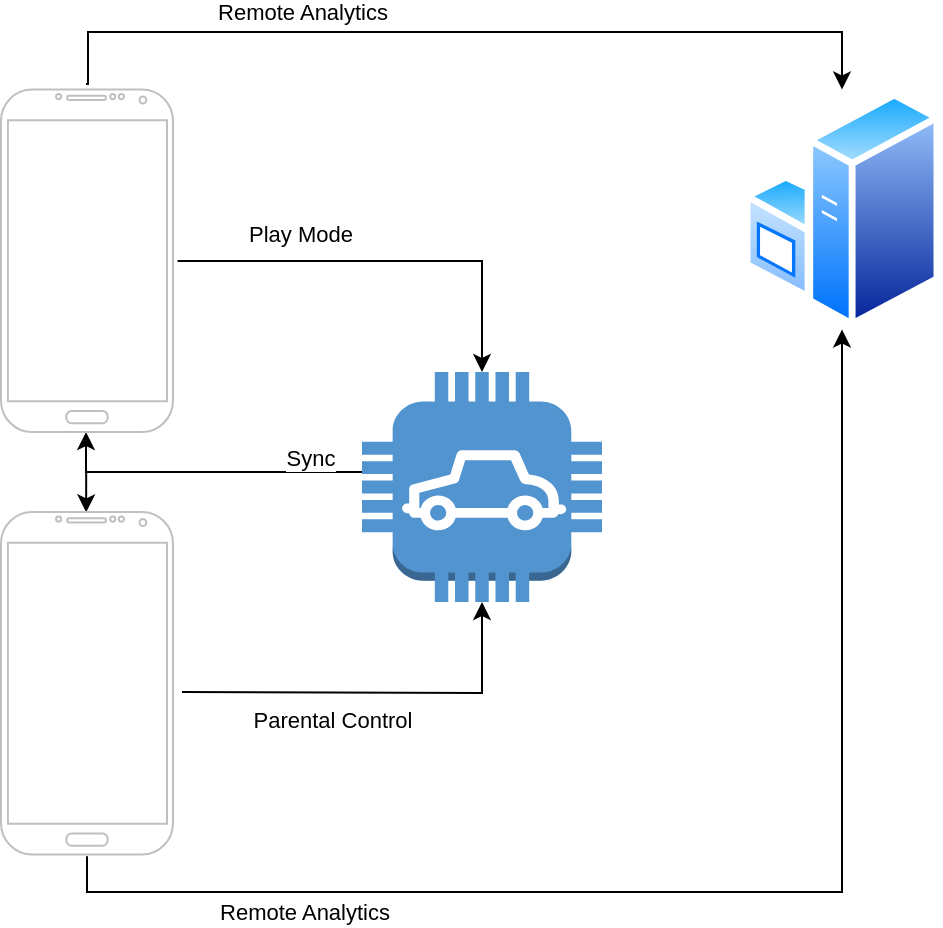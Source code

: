 <mxfile version="20.6.0" type="device" pages="2"><diagram id="yHt8PFi-sYzg6A_AA1Ni" name="Page-1"><mxGraphModel dx="575" dy="543" grid="1" gridSize="10" guides="1" tooltips="1" connect="1" arrows="1" fold="1" page="1" pageScale="1" pageWidth="827" pageHeight="1169" math="0" shadow="0"><root><mxCell id="0"/><mxCell id="1" parent="0"/><mxCell id="nUH-AXoQC-BI1VyH41UU-11" style="edgeStyle=orthogonalEdgeStyle;rounded=0;orthogonalLoop=1;jettySize=auto;html=1;exitX=1.027;exitY=0.501;exitDx=0;exitDy=0;exitPerimeter=0;" edge="1" parent="1" source="nUH-AXoQC-BI1VyH41UU-6" target="nUH-AXoQC-BI1VyH41UU-4"><mxGeometry relative="1" as="geometry"><Array as="points"><mxPoint x="370" y="315"/></Array></mxGeometry></mxCell><mxCell id="nUH-AXoQC-BI1VyH41UU-14" value="Play Mode" style="edgeLabel;html=1;align=center;verticalAlign=middle;resizable=0;points=[];" vertex="1" connectable="0" parent="nUH-AXoQC-BI1VyH41UU-11"><mxGeometry x="-0.365" y="2" relative="1" as="geometry"><mxPoint x="-5" y="-12" as="offset"/></mxGeometry></mxCell><mxCell id="nUH-AXoQC-BI1VyH41UU-3" value="" style="shape=image;html=1;verticalAlign=top;verticalLabelPosition=bottom;labelBackgroundColor=#ffffff;imageAspect=0;aspect=fixed;image=https://cdn2.iconfinder.com/data/icons/bitsies/128/Joypad-128.png" vertex="1" parent="1"><mxGeometry x="140" y="281.88" width="65" height="65" as="geometry"/></mxCell><mxCell id="nUH-AXoQC-BI1VyH41UU-13" style="edgeStyle=orthogonalEdgeStyle;rounded=0;orthogonalLoop=1;jettySize=auto;html=1;exitX=0.494;exitY=-0.016;exitDx=0;exitDy=0;exitPerimeter=0;" edge="1" parent="1" source="nUH-AXoQC-BI1VyH41UU-6" target="nUH-AXoQC-BI1VyH41UU-5"><mxGeometry relative="1" as="geometry"><Array as="points"><mxPoint x="173" y="226"/><mxPoint x="173" y="200"/><mxPoint x="550" y="200"/></Array></mxGeometry></mxCell><mxCell id="nUH-AXoQC-BI1VyH41UU-16" value="Remote Analytics" style="edgeLabel;html=1;align=center;verticalAlign=middle;resizable=0;points=[];" vertex="1" connectable="0" parent="nUH-AXoQC-BI1VyH41UU-13"><mxGeometry x="-0.457" y="-2" relative="1" as="geometry"><mxPoint x="16" y="-12" as="offset"/></mxGeometry></mxCell><mxCell id="nUH-AXoQC-BI1VyH41UU-17" style="edgeStyle=orthogonalEdgeStyle;rounded=0;orthogonalLoop=1;jettySize=auto;html=1;" edge="1" parent="1" source="nUH-AXoQC-BI1VyH41UU-4"><mxGeometry relative="1" as="geometry"><mxPoint x="172" y="400" as="targetPoint"/><Array as="points"><mxPoint x="172" y="420"/></Array></mxGeometry></mxCell><mxCell id="nUH-AXoQC-BI1VyH41UU-18" style="edgeStyle=orthogonalEdgeStyle;rounded=0;orthogonalLoop=1;jettySize=auto;html=1;entryX=0.495;entryY=0.001;entryDx=0;entryDy=0;entryPerimeter=0;" edge="1" parent="1" source="nUH-AXoQC-BI1VyH41UU-4" target="nUH-AXoQC-BI1VyH41UU-7"><mxGeometry relative="1" as="geometry"><Array as="points"><mxPoint x="172" y="420"/></Array></mxGeometry></mxCell><mxCell id="nUH-AXoQC-BI1VyH41UU-19" value="Sync" style="edgeLabel;html=1;align=center;verticalAlign=middle;resizable=0;points=[];" vertex="1" connectable="0" parent="nUH-AXoQC-BI1VyH41UU-18"><mxGeometry x="-0.448" y="-1" relative="1" as="geometry"><mxPoint x="17" y="-6" as="offset"/></mxGeometry></mxCell><mxCell id="nUH-AXoQC-BI1VyH41UU-4" value="" style="outlineConnect=0;dashed=0;verticalLabelPosition=bottom;verticalAlign=top;align=center;html=1;shape=mxgraph.aws3.car;fillColor=#5294CF;gradientColor=none;" vertex="1" parent="1"><mxGeometry x="310" y="370" width="120" height="115" as="geometry"/></mxCell><mxCell id="nUH-AXoQC-BI1VyH41UU-5" value="" style="aspect=fixed;perimeter=ellipsePerimeter;html=1;align=center;shadow=0;dashed=0;spacingTop=3;image;image=img/lib/active_directory/windows_server.svg;" vertex="1" parent="1"><mxGeometry x="500.8" y="228.75" width="98.4" height="120" as="geometry"/></mxCell><mxCell id="nUH-AXoQC-BI1VyH41UU-6" value="" style="verticalLabelPosition=bottom;verticalAlign=top;html=1;shadow=0;dashed=0;strokeWidth=1;shape=mxgraph.android.phone2;strokeColor=#c0c0c0;" vertex="1" parent="1"><mxGeometry x="129.5" y="228.75" width="86" height="171.25" as="geometry"/></mxCell><mxCell id="nUH-AXoQC-BI1VyH41UU-7" value="" style="verticalLabelPosition=bottom;verticalAlign=top;html=1;shadow=0;dashed=0;strokeWidth=1;shape=mxgraph.android.phone2;strokeColor=#c0c0c0;" vertex="1" parent="1"><mxGeometry x="129.5" y="440" width="86" height="171.25" as="geometry"/></mxCell><mxCell id="nUH-AXoQC-BI1VyH41UU-12" style="edgeStyle=orthogonalEdgeStyle;rounded=0;orthogonalLoop=1;jettySize=auto;html=1;" edge="1" parent="1" target="nUH-AXoQC-BI1VyH41UU-4"><mxGeometry relative="1" as="geometry"><mxPoint x="220" y="530" as="sourcePoint"/></mxGeometry></mxCell><mxCell id="nUH-AXoQC-BI1VyH41UU-15" value="Parental Control" style="edgeLabel;html=1;align=center;verticalAlign=middle;resizable=0;points=[];" vertex="1" connectable="0" parent="nUH-AXoQC-BI1VyH41UU-12"><mxGeometry x="-0.24" relative="1" as="geometry"><mxPoint y="14" as="offset"/></mxGeometry></mxCell><mxCell id="nUH-AXoQC-BI1VyH41UU-20" style="edgeStyle=orthogonalEdgeStyle;rounded=0;orthogonalLoop=1;jettySize=auto;html=1;exitX=0.5;exitY=1.005;exitDx=0;exitDy=0;exitPerimeter=0;" edge="1" parent="1" source="nUH-AXoQC-BI1VyH41UU-7" target="nUH-AXoQC-BI1VyH41UU-5"><mxGeometry relative="1" as="geometry"><Array as="points"><mxPoint x="173" y="630"/><mxPoint x="550" y="630"/></Array></mxGeometry></mxCell><mxCell id="nUH-AXoQC-BI1VyH41UU-21" value="Remote Analytics" style="edgeLabel;html=1;align=center;verticalAlign=middle;resizable=0;points=[];" vertex="1" connectable="0" parent="nUH-AXoQC-BI1VyH41UU-20"><mxGeometry x="-0.756" y="-2" relative="1" as="geometry"><mxPoint x="44" y="8" as="offset"/></mxGeometry></mxCell><mxCell id="nUH-AXoQC-BI1VyH41UU-10" value="" style="shape=image;html=1;verticalAlign=top;verticalLabelPosition=bottom;labelBackgroundColor=#ffffff;imageAspect=0;aspect=fixed;image=https://cdn4.iconfinder.com/data/icons/lgbt-illustrations/112/93-_couple-gay-hold-hands-3-128.png" vertex="1" parent="1"><mxGeometry x="143.5" y="496.63" width="58" height="58" as="geometry"/></mxCell></root></mxGraphModel></diagram><diagram id="hOalle7ziz3Jq1IkLjaq" name="Page-2"><mxGraphModel dx="834" dy="788" grid="1" gridSize="10" guides="1" tooltips="1" connect="1" arrows="1" fold="1" page="1" pageScale="1" pageWidth="827" pageHeight="1169" math="0" shadow="0"><root><mxCell id="0"/><mxCell id="1" parent="0"/><mxCell id="hto33Q0l5cQ_7JjjJ8RT-1" value="&lt;span style=&quot;text-align: start;&quot; id=&quot;docs-internal-guid-8570acfc-7fff-1a27-811b-bf61a4fa9c91&quot;&gt;&lt;span style=&quot;font-size: 11pt; font-family: Avenir, sans-serif; font-variant-ligatures: normal; font-variant-numeric: normal; font-variant-alternates: normal; font-variant-east-asian: normal; font-variant-position: normal; vertical-align: baseline;&quot;&gt;control the &lt;/span&gt;&lt;span style=&quot;font-size: 11pt; font-family: Avenir, sans-serif; font-variant-ligatures: normal; font-variant-numeric: normal; font-variant-alternates: normal; font-variant-east-asian: normal; font-variant-position: normal; vertical-align: baseline;&quot;&gt;movement&lt;/span&gt;&lt;span style=&quot;font-size: 11pt; font-family: Avenir, sans-serif; font-variant-ligatures: normal; font-variant-numeric: normal; font-variant-alternates: normal; font-variant-east-asian: normal; font-variant-position: normal; vertical-align: baseline;&quot;&gt; of the race car&lt;/span&gt;&lt;/span&gt;" style="ellipse;whiteSpace=wrap;html=1;" vertex="1" parent="1"><mxGeometry x="190" y="160" width="120" height="80" as="geometry"/></mxCell><mxCell id="hto33Q0l5cQ_7JjjJ8RT-2" value="&lt;span style=&quot;text-align: start;&quot; id=&quot;docs-internal-guid-0f9b0ddf-7fff-7ef0-17e2-59f7feef2cee&quot;&gt;&lt;span style=&quot;font-size: 11pt; font-family: Avenir, sans-serif; font-variant-ligatures: normal; font-variant-numeric: normal; font-variant-alternates: normal; font-variant-east-asian: normal; font-variant-position: normal; vertical-align: baseline;&quot;&gt;control the &lt;/span&gt;&lt;span style=&quot;font-size: 11pt; font-family: Avenir, sans-serif; font-variant-ligatures: normal; font-variant-numeric: normal; font-variant-alternates: normal; font-variant-east-asian: normal; font-variant-position: normal; vertical-align: baseline;&quot;&gt;speed&lt;/span&gt;&lt;span style=&quot;font-size: 11pt; font-family: Avenir, sans-serif; font-variant-ligatures: normal; font-variant-numeric: normal; font-variant-alternates: normal; font-variant-east-asian: normal; font-variant-position: normal; vertical-align: baseline;&quot;&gt; of the race car&lt;/span&gt;&lt;/span&gt;" style="ellipse;whiteSpace=wrap;html=1;" vertex="1" parent="1"><mxGeometry x="190" y="280" width="120" height="80" as="geometry"/></mxCell><mxCell id="hto33Q0l5cQ_7JjjJ8RT-3" value="&lt;span style=&quot;text-align: start;&quot; id=&quot;docs-internal-guid-fc8597a5-7fff-dffd-9728-6b35a99f94af&quot;&gt;&lt;span style=&quot;font-size: 11pt; font-family: Avenir, sans-serif; font-variant-ligatures: normal; font-variant-numeric: normal; font-variant-alternates: normal; font-variant-east-asian: normal; font-variant-position: normal; vertical-align: baseline;&quot;&gt;honk the &lt;/span&gt;&lt;span style=&quot;font-size: 11pt; font-family: Avenir, sans-serif; font-variant-ligatures: normal; font-variant-numeric: normal; font-variant-alternates: normal; font-variant-east-asian: normal; font-variant-position: normal; vertical-align: baseline;&quot;&gt;horn&lt;/span&gt;&lt;/span&gt;" style="ellipse;whiteSpace=wrap;html=1;" vertex="1" parent="1"><mxGeometry x="190" y="400" width="120" height="80" as="geometry"/></mxCell><mxCell id="hto33Q0l5cQ_7JjjJ8RT-4" value="&lt;span style=&quot;text-align: start;&quot; id=&quot;docs-internal-guid-59bcc82e-7fff-093f-3445-b434fc3414b2&quot;&gt;&lt;span style=&quot;font-size: 11pt; font-family: Avenir, sans-serif; font-variant-ligatures: normal; font-variant-numeric: normal; font-variant-alternates: normal; font-variant-east-asian: normal; font-variant-position: normal; vertical-align: baseline;&quot;&gt;change the &lt;/span&gt;&lt;span style=&quot;font-size: 11pt; font-family: Avenir, sans-serif; font-variant-ligatures: normal; font-variant-numeric: normal; font-variant-alternates: normal; font-variant-east-asian: normal; font-variant-position: normal; vertical-align: baseline;&quot;&gt;LED colours&lt;/span&gt;&lt;span style=&quot;font-size: 11pt; font-family: Avenir, sans-serif; font-variant-ligatures: normal; font-variant-numeric: normal; font-variant-alternates: normal; font-variant-east-asian: normal; font-variant-position: normal; vertical-align: baseline;&quot;&gt; of the race car&lt;/span&gt;&lt;/span&gt;" style="ellipse;whiteSpace=wrap;html=1;" vertex="1" parent="1"><mxGeometry x="190" y="520" width="120" height="80" as="geometry"/></mxCell><mxCell id="hto33Q0l5cQ_7JjjJ8RT-5" value="&lt;span style=&quot;text-align: start;&quot; id=&quot;docs-internal-guid-2469e8fd-7fff-36c4-4de9-172017d29f82&quot;&gt;&lt;span style=&quot;font-size: 11pt; font-family: Avenir, sans-serif; font-variant-ligatures: normal; font-variant-numeric: normal; font-variant-alternates: normal; font-variant-east-asian: normal; font-variant-position: normal; vertical-align: baseline;&quot;&gt;customise the &lt;/span&gt;&lt;span style=&quot;font-size: 11pt; font-family: Avenir, sans-serif; font-variant-ligatures: normal; font-variant-numeric: normal; font-variant-alternates: normal; font-variant-east-asian: normal; font-variant-position: normal; vertical-align: baseline;&quot;&gt;driver’s appearance&lt;/span&gt;&lt;/span&gt;" style="ellipse;whiteSpace=wrap;html=1;" vertex="1" parent="1"><mxGeometry x="190" y="640" width="120" height="80" as="geometry"/></mxCell><mxCell id="hto33Q0l5cQ_7JjjJ8RT-6" value="&lt;span style=&quot;text-align: start;&quot; id=&quot;docs-internal-guid-22fa756d-7fff-af0d-4fb0-73ab95ae661b&quot;&gt;&lt;span style=&quot;font-size: 11pt; font-family: Avenir, sans-serif; font-variant-ligatures: normal; font-variant-numeric: normal; font-variant-alternates: normal; font-variant-east-asian: normal; font-variant-position: normal; vertical-align: baseline;&quot;&gt;to see how much charge is left in the &lt;/span&gt;&lt;span style=&quot;font-size: 11pt; font-family: Avenir, sans-serif; font-variant-ligatures: normal; font-variant-numeric: normal; font-variant-alternates: normal; font-variant-east-asian: normal; font-variant-position: normal; vertical-align: baseline;&quot;&gt;battery&lt;/span&gt;&lt;/span&gt;" style="ellipse;whiteSpace=wrap;html=1;" vertex="1" parent="1"><mxGeometry x="190" y="760" width="120" height="80" as="geometry"/></mxCell><mxCell id="hto33Q0l5cQ_7JjjJ8RT-7" value="&lt;span style=&quot;text-align: start;&quot; id=&quot;docs-internal-guid-e9606656-7fff-e017-d388-0c86785e5774&quot;&gt;&lt;span style=&quot;font-size: 11pt; font-family: Avenir, sans-serif; font-variant-ligatures: normal; font-variant-numeric: normal; font-variant-alternates: normal; font-variant-east-asian: normal; font-variant-position: normal; vertical-align: baseline;&quot;&gt;parental control access to the race car&lt;/span&gt;&lt;/span&gt;" style="ellipse;whiteSpace=wrap;html=1;" vertex="1" parent="1"><mxGeometry x="470" y="160" width="120" height="80" as="geometry"/></mxCell><mxCell id="hto33Q0l5cQ_7JjjJ8RT-12" style="edgeStyle=orthogonalEdgeStyle;rounded=0;orthogonalLoop=1;jettySize=auto;html=1;entryX=0.5;entryY=1;entryDx=0;entryDy=0;dashed=1;" edge="1" parent="1" source="hto33Q0l5cQ_7JjjJ8RT-8" target="hto33Q0l5cQ_7JjjJ8RT-7"><mxGeometry relative="1" as="geometry"/></mxCell><mxCell id="hto33Q0l5cQ_7JjjJ8RT-44" value="«depends»" style="edgeLabel;html=1;align=center;verticalAlign=middle;resizable=0;points=[];" vertex="1" connectable="0" parent="hto33Q0l5cQ_7JjjJ8RT-12"><mxGeometry x="0.15" relative="1" as="geometry"><mxPoint y="3" as="offset"/></mxGeometry></mxCell><mxCell id="hto33Q0l5cQ_7JjjJ8RT-13" style="edgeStyle=orthogonalEdgeStyle;rounded=0;orthogonalLoop=1;jettySize=auto;html=1;dashed=1;" edge="1" parent="1" source="hto33Q0l5cQ_7JjjJ8RT-8" target="hto33Q0l5cQ_7JjjJ8RT-2"><mxGeometry relative="1" as="geometry"/></mxCell><mxCell id="hto33Q0l5cQ_7JjjJ8RT-35" value="«depends»" style="edgeLabel;html=1;align=center;verticalAlign=middle;resizable=0;points=[];" vertex="1" connectable="0" parent="hto33Q0l5cQ_7JjjJ8RT-13"><mxGeometry x="-0.188" relative="1" as="geometry"><mxPoint as="offset"/></mxGeometry></mxCell><mxCell id="hto33Q0l5cQ_7JjjJ8RT-8" value="&lt;span style=&quot;text-align: start;&quot; id=&quot;docs-internal-guid-d5a6d25c-7fff-4a90-dd10-b95cb81b9c0c&quot;&gt;&lt;span style=&quot;font-size: 11pt; font-family: Avenir, sans-serif; font-variant-ligatures: normal; font-variant-numeric: normal; font-variant-alternates: normal; font-variant-east-asian: normal; font-variant-position: normal; vertical-align: baseline;&quot;&gt;parental controls for the maximum speed&lt;/span&gt;&lt;/span&gt;" style="ellipse;whiteSpace=wrap;html=1;" vertex="1" parent="1"><mxGeometry x="470" y="280" width="120" height="80" as="geometry"/></mxCell><mxCell id="hto33Q0l5cQ_7JjjJ8RT-9" value="&lt;span style=&quot;text-align: start;&quot; id=&quot;docs-internal-guid-3688a70e-7fff-8585-3979-793e9776cd72&quot;&gt;&lt;span style=&quot;font-size: 11pt; font-family: Avenir, sans-serif; font-variant-ligatures: normal; font-variant-numeric: normal; font-variant-alternates: normal; font-variant-east-asian: normal; font-variant-position: normal; vertical-align: baseline;&quot;&gt;set the driver’s appearance as a photo of my child&lt;/span&gt;&lt;/span&gt;" style="ellipse;whiteSpace=wrap;html=1;" vertex="1" parent="1"><mxGeometry x="460" y="400" width="120" height="80" as="geometry"/></mxCell><mxCell id="hto33Q0l5cQ_7JjjJ8RT-34" style="dashed=1;entryX=1;entryY=0.5;entryDx=0;entryDy=0;" edge="1" parent="1" source="hto33Q0l5cQ_7JjjJ8RT-10" target="hto33Q0l5cQ_7JjjJ8RT-2"><mxGeometry relative="1" as="geometry"/></mxCell><mxCell id="hto33Q0l5cQ_7JjjJ8RT-37" value="«depends»" style="edgeLabel;html=1;align=center;verticalAlign=middle;resizable=0;points=[];rotation=45;" vertex="1" connectable="0" parent="hto33Q0l5cQ_7JjjJ8RT-34"><mxGeometry x="-0.194" y="-1" relative="1" as="geometry"><mxPoint x="22" y="18" as="offset"/></mxGeometry></mxCell><mxCell id="hto33Q0l5cQ_7JjjJ8RT-10" value="&lt;span style=&quot;text-align: start;&quot; id=&quot;docs-internal-guid-734c473f-7fff-c8ec-94ca-1b3965e70776&quot;&gt;&lt;span style=&quot;font-size: 11pt; font-family: Avenir, sans-serif; font-variant-ligatures: normal; font-variant-numeric: normal; font-variant-alternates: normal; font-variant-east-asian: normal; font-variant-position: normal; vertical-align: baseline;&quot;&gt;measure how often the toy is used&lt;/span&gt;&lt;/span&gt;" style="ellipse;whiteSpace=wrap;html=1;" vertex="1" parent="1"><mxGeometry x="460" y="520" width="120" height="80" as="geometry"/></mxCell><mxCell id="hto33Q0l5cQ_7JjjJ8RT-28" style="dashed=1;entryX=1;entryY=0.5;entryDx=0;entryDy=0;" edge="1" parent="1" source="hto33Q0l5cQ_7JjjJ8RT-11" target="hto33Q0l5cQ_7JjjJ8RT-1"><mxGeometry relative="1" as="geometry"/></mxCell><mxCell id="hto33Q0l5cQ_7JjjJ8RT-36" value="«depends»" style="edgeLabel;html=1;align=center;verticalAlign=middle;resizable=0;points=[];rotation=68;" vertex="1" connectable="0" parent="hto33Q0l5cQ_7JjjJ8RT-28"><mxGeometry x="0.308" y="-3" relative="1" as="geometry"><mxPoint as="offset"/></mxGeometry></mxCell><mxCell id="hto33Q0l5cQ_7JjjJ8RT-38" value="«depends»" style="edgeLabel;html=1;align=center;verticalAlign=middle;resizable=0;points=[];rotation=70;" vertex="1" connectable="0" parent="hto33Q0l5cQ_7JjjJ8RT-28"><mxGeometry x="-0.128" y="-1" relative="1" as="geometry"><mxPoint as="offset"/></mxGeometry></mxCell><mxCell id="hto33Q0l5cQ_7JjjJ8RT-29" style="dashed=1;entryX=1;entryY=0.5;entryDx=0;entryDy=0;" edge="1" parent="1" source="hto33Q0l5cQ_7JjjJ8RT-11" target="hto33Q0l5cQ_7JjjJ8RT-2"><mxGeometry relative="1" as="geometry"/></mxCell><mxCell id="hto33Q0l5cQ_7JjjJ8RT-39" value="«depends»" style="edgeLabel;html=1;align=center;verticalAlign=middle;resizable=0;points=[];rotation=60;" vertex="1" connectable="0" parent="hto33Q0l5cQ_7JjjJ8RT-29"><mxGeometry x="0.311" relative="1" as="geometry"><mxPoint as="offset"/></mxGeometry></mxCell><mxCell id="hto33Q0l5cQ_7JjjJ8RT-30" style="dashed=1;entryX=1;entryY=0.5;entryDx=0;entryDy=0;" edge="1" parent="1" source="hto33Q0l5cQ_7JjjJ8RT-11" target="hto33Q0l5cQ_7JjjJ8RT-3"><mxGeometry relative="1" as="geometry"/></mxCell><mxCell id="hto33Q0l5cQ_7JjjJ8RT-40" value="«depends»" style="edgeLabel;html=1;align=center;verticalAlign=middle;resizable=0;points=[];rotation=55;" vertex="1" connectable="0" parent="hto33Q0l5cQ_7JjjJ8RT-30"><mxGeometry x="0.355" y="3" relative="1" as="geometry"><mxPoint as="offset"/></mxGeometry></mxCell><mxCell id="hto33Q0l5cQ_7JjjJ8RT-31" style="dashed=1;entryX=1;entryY=0.5;entryDx=0;entryDy=0;" edge="1" parent="1" source="hto33Q0l5cQ_7JjjJ8RT-11" target="hto33Q0l5cQ_7JjjJ8RT-4"><mxGeometry relative="1" as="geometry"/></mxCell><mxCell id="hto33Q0l5cQ_7JjjJ8RT-41" value="«depends»" style="edgeLabel;html=1;align=center;verticalAlign=middle;resizable=0;points=[];rotation=40;" vertex="1" connectable="0" parent="hto33Q0l5cQ_7JjjJ8RT-31"><mxGeometry x="0.235" y="-2" relative="1" as="geometry"><mxPoint as="offset"/></mxGeometry></mxCell><mxCell id="hto33Q0l5cQ_7JjjJ8RT-32" style="dashed=1;" edge="1" parent="1" source="hto33Q0l5cQ_7JjjJ8RT-11" target="hto33Q0l5cQ_7JjjJ8RT-5"><mxGeometry relative="1" as="geometry"/></mxCell><mxCell id="hto33Q0l5cQ_7JjjJ8RT-42" value="«depends»" style="edgeLabel;html=1;align=center;verticalAlign=middle;resizable=0;points=[];rotation=15;" vertex="1" connectable="0" parent="hto33Q0l5cQ_7JjjJ8RT-32"><mxGeometry x="0.085" y="5" relative="1" as="geometry"><mxPoint as="offset"/></mxGeometry></mxCell><mxCell id="hto33Q0l5cQ_7JjjJ8RT-33" style="dashed=1;entryX=1;entryY=0.5;entryDx=0;entryDy=0;" edge="1" parent="1" source="hto33Q0l5cQ_7JjjJ8RT-11" target="hto33Q0l5cQ_7JjjJ8RT-6"><mxGeometry relative="1" as="geometry"/></mxCell><mxCell id="hto33Q0l5cQ_7JjjJ8RT-43" value="«depends»" style="edgeLabel;html=1;align=center;verticalAlign=middle;resizable=0;points=[];rotation=-15;" vertex="1" connectable="0" parent="hto33Q0l5cQ_7JjjJ8RT-33"><mxGeometry x="0.189" y="-1" relative="1" as="geometry"><mxPoint as="offset"/></mxGeometry></mxCell><mxCell id="hto33Q0l5cQ_7JjjJ8RT-11" value="&lt;span style=&quot;text-align: start;&quot; id=&quot;docs-internal-guid-d557a93a-7fff-fcf1-c522-128d959ee20b&quot;&gt;&lt;span style=&quot;font-size: 11pt; font-family: Avenir, sans-serif; font-variant-ligatures: normal; font-variant-numeric: normal; font-variant-alternates: normal; font-variant-east-asian: normal; font-variant-position: normal; vertical-align: baseline;&quot;&gt;to know how the toy is used&lt;/span&gt;&lt;/span&gt;" style="ellipse;whiteSpace=wrap;html=1;" vertex="1" parent="1"><mxGeometry x="460" y="710" width="120" height="80" as="geometry"/></mxCell><mxCell id="hto33Q0l5cQ_7JjjJ8RT-15" style="edgeStyle=orthogonalEdgeStyle;rounded=0;orthogonalLoop=1;jettySize=auto;html=1;entryX=0;entryY=0.5;entryDx=0;entryDy=0;" edge="1" parent="1" source="hto33Q0l5cQ_7JjjJ8RT-14" target="hto33Q0l5cQ_7JjjJ8RT-1"><mxGeometry relative="1" as="geometry"/></mxCell><mxCell id="hto33Q0l5cQ_7JjjJ8RT-16" style="edgeStyle=orthogonalEdgeStyle;rounded=0;orthogonalLoop=1;jettySize=auto;html=1;entryX=0;entryY=0.5;entryDx=0;entryDy=0;" edge="1" parent="1" source="hto33Q0l5cQ_7JjjJ8RT-14" target="hto33Q0l5cQ_7JjjJ8RT-2"><mxGeometry relative="1" as="geometry"/></mxCell><mxCell id="hto33Q0l5cQ_7JjjJ8RT-17" style="edgeStyle=orthogonalEdgeStyle;rounded=0;orthogonalLoop=1;jettySize=auto;html=1;" edge="1" parent="1" source="hto33Q0l5cQ_7JjjJ8RT-14" target="hto33Q0l5cQ_7JjjJ8RT-3"><mxGeometry relative="1" as="geometry"/></mxCell><mxCell id="hto33Q0l5cQ_7JjjJ8RT-18" style="edgeStyle=orthogonalEdgeStyle;rounded=0;orthogonalLoop=1;jettySize=auto;html=1;entryX=0;entryY=0.5;entryDx=0;entryDy=0;" edge="1" parent="1" source="hto33Q0l5cQ_7JjjJ8RT-14" target="hto33Q0l5cQ_7JjjJ8RT-4"><mxGeometry relative="1" as="geometry"/></mxCell><mxCell id="hto33Q0l5cQ_7JjjJ8RT-19" style="edgeStyle=orthogonalEdgeStyle;rounded=0;orthogonalLoop=1;jettySize=auto;html=1;entryX=0;entryY=0.5;entryDx=0;entryDy=0;" edge="1" parent="1" source="hto33Q0l5cQ_7JjjJ8RT-14" target="hto33Q0l5cQ_7JjjJ8RT-5"><mxGeometry relative="1" as="geometry"/></mxCell><mxCell id="hto33Q0l5cQ_7JjjJ8RT-20" style="edgeStyle=orthogonalEdgeStyle;rounded=0;orthogonalLoop=1;jettySize=auto;html=1;entryX=0;entryY=0.5;entryDx=0;entryDy=0;" edge="1" parent="1" source="hto33Q0l5cQ_7JjjJ8RT-14" target="hto33Q0l5cQ_7JjjJ8RT-6"><mxGeometry relative="1" as="geometry"/></mxCell><mxCell id="hto33Q0l5cQ_7JjjJ8RT-14" value="Child" style="shape=umlActor;verticalLabelPosition=bottom;verticalAlign=top;html=1;outlineConnect=0;" vertex="1" parent="1"><mxGeometry x="60" y="450" width="30" height="60" as="geometry"/></mxCell><mxCell id="hto33Q0l5cQ_7JjjJ8RT-22" style="edgeStyle=orthogonalEdgeStyle;rounded=0;orthogonalLoop=1;jettySize=auto;html=1;entryX=1;entryY=0.5;entryDx=0;entryDy=0;" edge="1" parent="1" source="hto33Q0l5cQ_7JjjJ8RT-21" target="hto33Q0l5cQ_7JjjJ8RT-7"><mxGeometry relative="1" as="geometry"><Array as="points"><mxPoint x="640" y="320"/><mxPoint x="640" y="200"/></Array></mxGeometry></mxCell><mxCell id="hto33Q0l5cQ_7JjjJ8RT-23" style="edgeStyle=orthogonalEdgeStyle;rounded=0;orthogonalLoop=1;jettySize=auto;html=1;entryX=1;entryY=0.5;entryDx=0;entryDy=0;" edge="1" parent="1" source="hto33Q0l5cQ_7JjjJ8RT-21" target="hto33Q0l5cQ_7JjjJ8RT-8"><mxGeometry relative="1" as="geometry"/></mxCell><mxCell id="hto33Q0l5cQ_7JjjJ8RT-24" style="edgeStyle=orthogonalEdgeStyle;rounded=0;orthogonalLoop=1;jettySize=auto;html=1;entryX=1;entryY=0.5;entryDx=0;entryDy=0;" edge="1" parent="1" source="hto33Q0l5cQ_7JjjJ8RT-21" target="hto33Q0l5cQ_7JjjJ8RT-9"><mxGeometry relative="1" as="geometry"><Array as="points"><mxPoint x="640" y="320"/><mxPoint x="640" y="440"/></Array></mxGeometry></mxCell><mxCell id="hto33Q0l5cQ_7JjjJ8RT-21" value="Parent" style="shape=umlActor;verticalLabelPosition=bottom;verticalAlign=top;html=1;outlineConnect=0;" vertex="1" parent="1"><mxGeometry x="670" y="290" width="30" height="60" as="geometry"/></mxCell><mxCell id="hto33Q0l5cQ_7JjjJ8RT-26" style="edgeStyle=orthogonalEdgeStyle;rounded=0;orthogonalLoop=1;jettySize=auto;html=1;" edge="1" parent="1" source="hto33Q0l5cQ_7JjjJ8RT-25" target="hto33Q0l5cQ_7JjjJ8RT-11"><mxGeometry relative="1" as="geometry"><Array as="points"><mxPoint x="640" y="650"/><mxPoint x="640" y="750"/></Array></mxGeometry></mxCell><mxCell id="hto33Q0l5cQ_7JjjJ8RT-27" style="edgeStyle=orthogonalEdgeStyle;rounded=0;orthogonalLoop=1;jettySize=auto;html=1;entryX=1;entryY=0.5;entryDx=0;entryDy=0;" edge="1" parent="1" source="hto33Q0l5cQ_7JjjJ8RT-25" target="hto33Q0l5cQ_7JjjJ8RT-10"><mxGeometry relative="1" as="geometry"><Array as="points"><mxPoint x="640" y="650"/><mxPoint x="640" y="560"/></Array></mxGeometry></mxCell><mxCell id="hto33Q0l5cQ_7JjjJ8RT-25" value="Producer" style="shape=umlActor;verticalLabelPosition=bottom;verticalAlign=top;html=1;outlineConnect=0;" vertex="1" parent="1"><mxGeometry x="670" y="620" width="30" height="60" as="geometry"/></mxCell></root></mxGraphModel></diagram></mxfile>